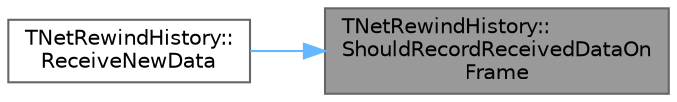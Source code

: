 digraph "TNetRewindHistory::ShouldRecordReceivedDataOnFrame"
{
 // INTERACTIVE_SVG=YES
 // LATEX_PDF_SIZE
  bgcolor="transparent";
  edge [fontname=Helvetica,fontsize=10,labelfontname=Helvetica,labelfontsize=10];
  node [fontname=Helvetica,fontsize=10,shape=box,height=0.2,width=0.4];
  rankdir="RL";
  Node1 [id="Node000001",label="TNetRewindHistory::\lShouldRecordReceivedDataOn\lFrame",height=0.2,width=0.4,color="gray40", fillcolor="grey60", style="filled", fontcolor="black",tooltip="Check if we should record received data into history."];
  Node1 -> Node2 [id="edge1_Node000001_Node000002",dir="back",color="steelblue1",style="solid",tooltip=" "];
  Node2 [id="Node000002",label="TNetRewindHistory::\lReceiveNewData",height=0.2,width=0.4,color="grey40", fillcolor="white", style="filled",URL="$de/d6f/structTNetRewindHistory.html#a290fd494e35642d59dc093a534c0b186",tooltip=" "];
}
